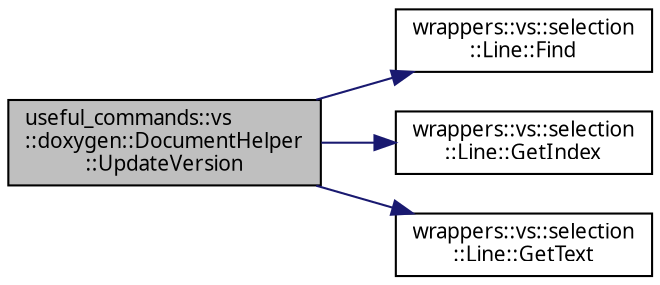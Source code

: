 digraph "useful_commands::vs::doxygen::DocumentHelper::UpdateVersion"
{
 // INTERACTIVE_SVG=YES
  edge [fontname="Verdana",fontsize="10",labelfontname="Verdana",labelfontsize="10"];
  node [fontname="Verdana",fontsize="10",shape=record];
  rankdir="LR";
  Node1 [label="useful_commands::vs\l::doxygen::DocumentHelper\l::UpdateVersion",height=0.2,width=0.4,color="black", fillcolor="grey75", style="filled", fontcolor="black"];
  Node1 -> Node2 [color="midnightblue",fontsize="10",style="solid",fontname="Verdana"];
  Node2 [label="wrappers::vs::selection\l::Line::Find",height=0.2,width=0.4,color="black", fillcolor="white", style="filled",URL="$classwrappers_1_1vs_1_1selection_1_1_line.html#aab9e83170d18f61704e2a57e9ebc6882",tooltip="Поиск текста. "];
  Node1 -> Node3 [color="midnightblue",fontsize="10",style="solid",fontname="Verdana"];
  Node3 [label="wrappers::vs::selection\l::Line::GetIndex",height=0.2,width=0.4,color="black", fillcolor="white", style="filled",URL="$classwrappers_1_1vs_1_1selection_1_1_line.html#acb5d674808c6a4cf2abf1c2aecef1714",tooltip="Индекс текущей строки. "];
  Node1 -> Node4 [color="midnightblue",fontsize="10",style="solid",fontname="Verdana"];
  Node4 [label="wrappers::vs::selection\l::Line::GetText",height=0.2,width=0.4,color="black", fillcolor="white", style="filled",URL="$classwrappers_1_1vs_1_1selection_1_1_line.html#a4c0f82e5f6225f0586fcbbd2ba63e040",tooltip="Получение текста строки. "];
}
